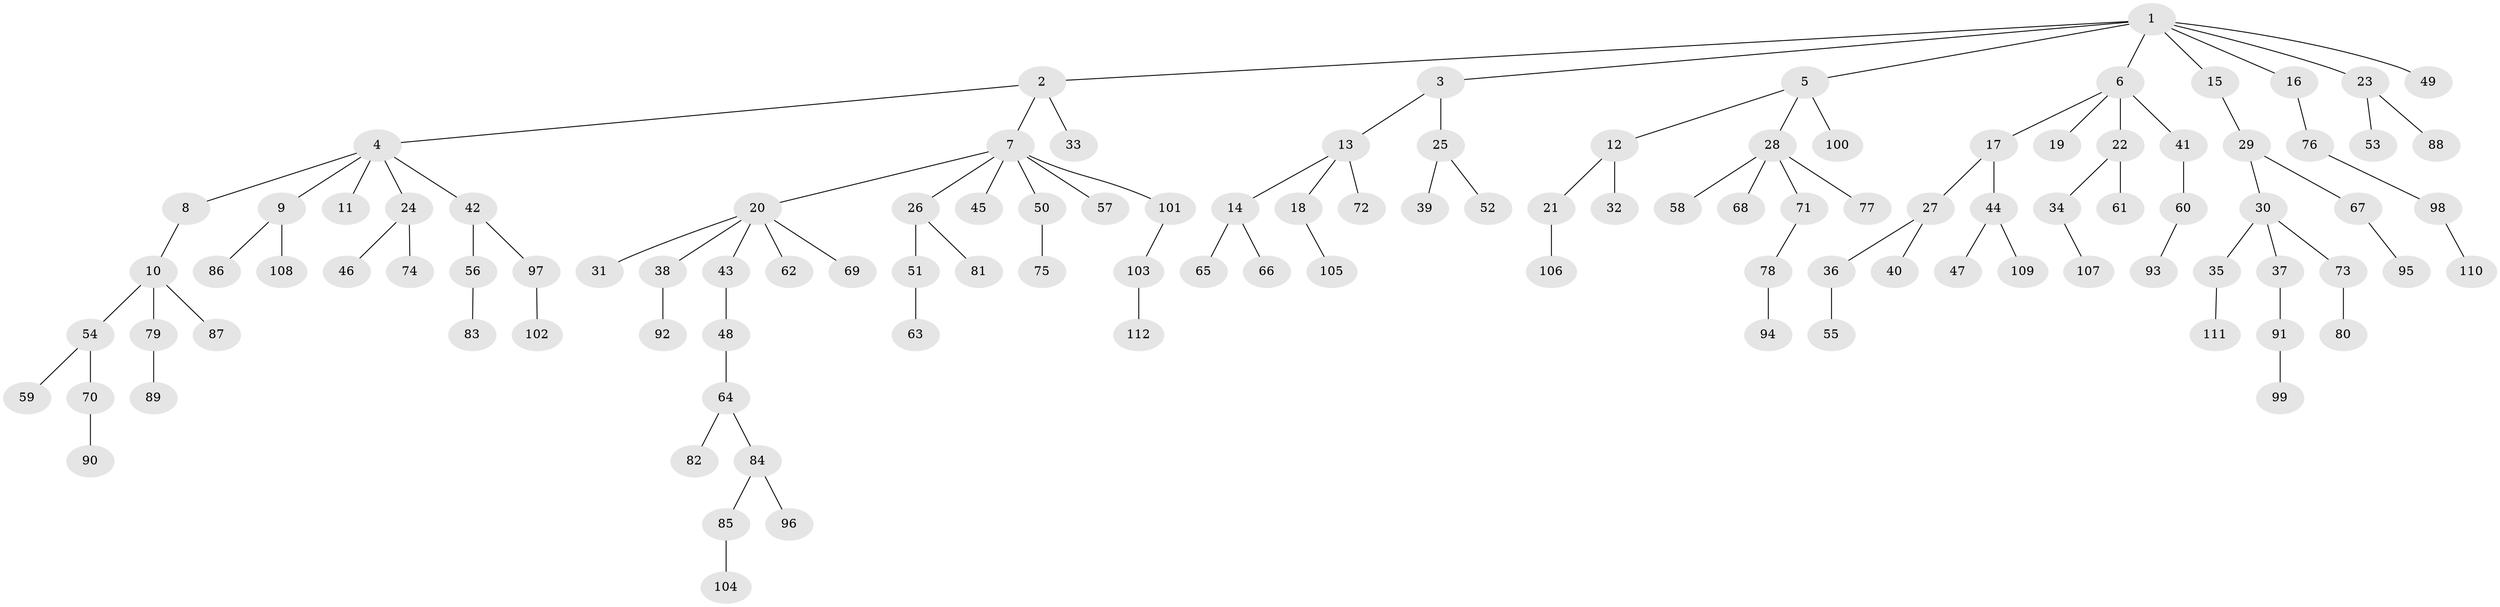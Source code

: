 // Generated by graph-tools (version 1.1) at 2025/50/03/09/25 03:50:24]
// undirected, 112 vertices, 111 edges
graph export_dot {
graph [start="1"]
  node [color=gray90,style=filled];
  1;
  2;
  3;
  4;
  5;
  6;
  7;
  8;
  9;
  10;
  11;
  12;
  13;
  14;
  15;
  16;
  17;
  18;
  19;
  20;
  21;
  22;
  23;
  24;
  25;
  26;
  27;
  28;
  29;
  30;
  31;
  32;
  33;
  34;
  35;
  36;
  37;
  38;
  39;
  40;
  41;
  42;
  43;
  44;
  45;
  46;
  47;
  48;
  49;
  50;
  51;
  52;
  53;
  54;
  55;
  56;
  57;
  58;
  59;
  60;
  61;
  62;
  63;
  64;
  65;
  66;
  67;
  68;
  69;
  70;
  71;
  72;
  73;
  74;
  75;
  76;
  77;
  78;
  79;
  80;
  81;
  82;
  83;
  84;
  85;
  86;
  87;
  88;
  89;
  90;
  91;
  92;
  93;
  94;
  95;
  96;
  97;
  98;
  99;
  100;
  101;
  102;
  103;
  104;
  105;
  106;
  107;
  108;
  109;
  110;
  111;
  112;
  1 -- 2;
  1 -- 3;
  1 -- 5;
  1 -- 6;
  1 -- 15;
  1 -- 16;
  1 -- 23;
  1 -- 49;
  2 -- 4;
  2 -- 7;
  2 -- 33;
  3 -- 13;
  3 -- 25;
  4 -- 8;
  4 -- 9;
  4 -- 11;
  4 -- 24;
  4 -- 42;
  5 -- 12;
  5 -- 28;
  5 -- 100;
  6 -- 17;
  6 -- 19;
  6 -- 22;
  6 -- 41;
  7 -- 20;
  7 -- 26;
  7 -- 45;
  7 -- 50;
  7 -- 57;
  7 -- 101;
  8 -- 10;
  9 -- 86;
  9 -- 108;
  10 -- 54;
  10 -- 79;
  10 -- 87;
  12 -- 21;
  12 -- 32;
  13 -- 14;
  13 -- 18;
  13 -- 72;
  14 -- 65;
  14 -- 66;
  15 -- 29;
  16 -- 76;
  17 -- 27;
  17 -- 44;
  18 -- 105;
  20 -- 31;
  20 -- 38;
  20 -- 43;
  20 -- 62;
  20 -- 69;
  21 -- 106;
  22 -- 34;
  22 -- 61;
  23 -- 53;
  23 -- 88;
  24 -- 46;
  24 -- 74;
  25 -- 39;
  25 -- 52;
  26 -- 51;
  26 -- 81;
  27 -- 36;
  27 -- 40;
  28 -- 58;
  28 -- 68;
  28 -- 71;
  28 -- 77;
  29 -- 30;
  29 -- 67;
  30 -- 35;
  30 -- 37;
  30 -- 73;
  34 -- 107;
  35 -- 111;
  36 -- 55;
  37 -- 91;
  38 -- 92;
  41 -- 60;
  42 -- 56;
  42 -- 97;
  43 -- 48;
  44 -- 47;
  44 -- 109;
  48 -- 64;
  50 -- 75;
  51 -- 63;
  54 -- 59;
  54 -- 70;
  56 -- 83;
  60 -- 93;
  64 -- 82;
  64 -- 84;
  67 -- 95;
  70 -- 90;
  71 -- 78;
  73 -- 80;
  76 -- 98;
  78 -- 94;
  79 -- 89;
  84 -- 85;
  84 -- 96;
  85 -- 104;
  91 -- 99;
  97 -- 102;
  98 -- 110;
  101 -- 103;
  103 -- 112;
}
